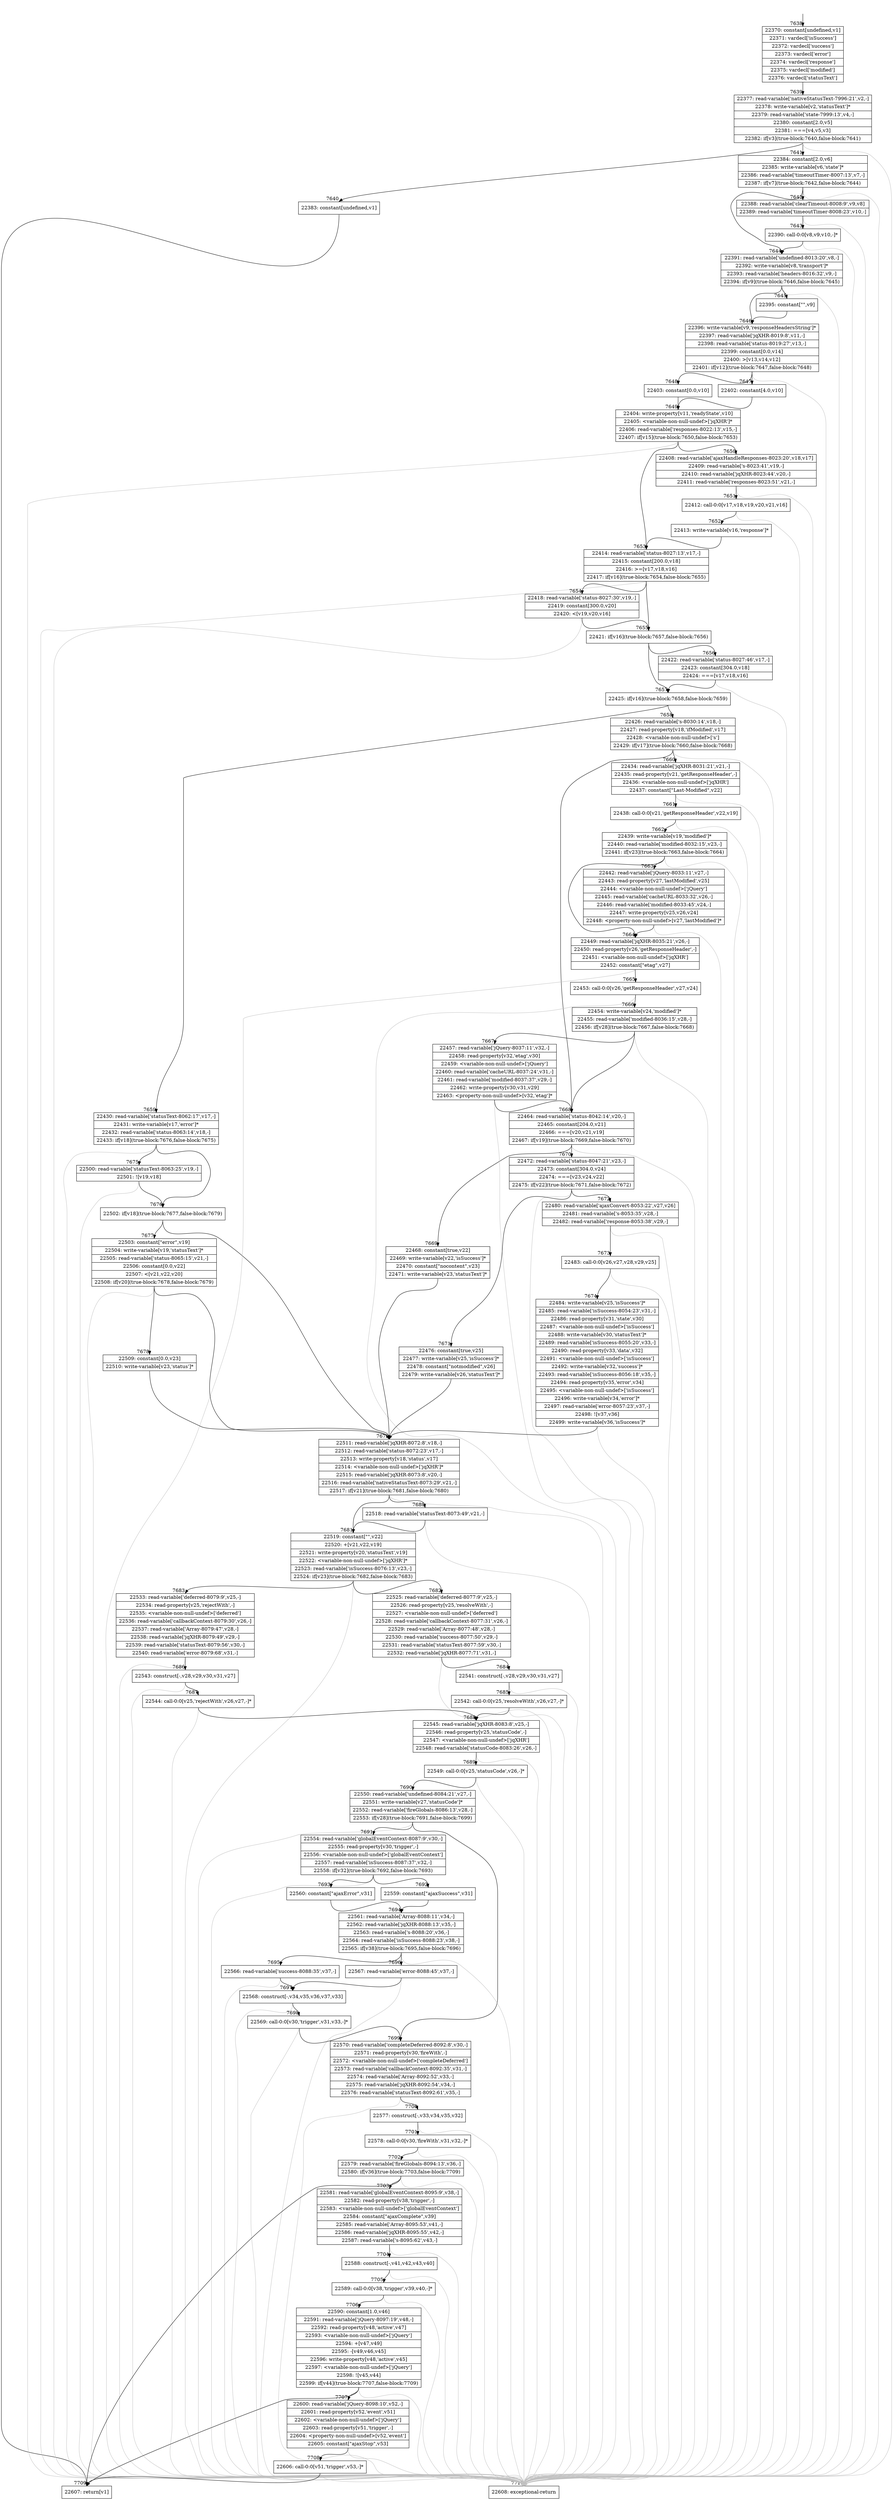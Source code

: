 digraph {
rankdir="TD"
BB_entry489[shape=none,label=""];
BB_entry489 -> BB7638 [tailport=s, headport=n, headlabel="    7638"]
BB7638 [shape=record label="{22370: constant[undefined,v1]|22371: vardecl['isSuccess']|22372: vardecl['success']|22373: vardecl['error']|22374: vardecl['response']|22375: vardecl['modified']|22376: vardecl['statusText']}" ] 
BB7638 -> BB7639 [tailport=s, headport=n, headlabel="      7639"]
BB7639 [shape=record label="{22377: read-variable['nativeStatusText-7996:21',v2,-]|22378: write-variable[v2,'statusText']*|22379: read-variable['state-7999:13',v4,-]|22380: constant[2.0,v5]|22381: ===[v4,v5,v3]|22382: if[v3](true-block:7640,false-block:7641)}" ] 
BB7639 -> BB7640 [tailport=s, headport=n, headlabel="      7640"]
BB7639 -> BB7641 [tailport=s, headport=n, headlabel="      7641"]
BB7639 -> BB7710 [tailport=s, headport=n, color=gray, headlabel="      7710"]
BB7640 [shape=record label="{22383: constant[undefined,v1]}" ] 
BB7640 -> BB7709 [tailport=s, headport=n, headlabel="      7709"]
BB7641 [shape=record label="{22384: constant[2.0,v6]|22385: write-variable[v6,'state']*|22386: read-variable['timeoutTimer-8007:13',v7,-]|22387: if[v7](true-block:7642,false-block:7644)}" ] 
BB7641 -> BB7642 [tailport=s, headport=n, headlabel="      7642"]
BB7641 -> BB7644 [tailport=s, headport=n, headlabel="      7644"]
BB7641 -> BB7710 [tailport=s, headport=n, color=gray]
BB7642 [shape=record label="{22388: read-variable['clearTimeout-8008:9',v9,v8]|22389: read-variable['timeoutTimer-8008:23',v10,-]}" ] 
BB7642 -> BB7643 [tailport=s, headport=n, headlabel="      7643"]
BB7642 -> BB7710 [tailport=s, headport=n, color=gray]
BB7643 [shape=record label="{22390: call-0:0[v8,v9,v10,-]*}" ] 
BB7643 -> BB7644 [tailport=s, headport=n]
BB7643 -> BB7710 [tailport=s, headport=n, color=gray]
BB7644 [shape=record label="{22391: read-variable['undefined-8013:20',v8,-]|22392: write-variable[v8,'transport']*|22393: read-variable['headers-8016:32',v9,-]|22394: if[v9](true-block:7646,false-block:7645)}" ] 
BB7644 -> BB7646 [tailport=s, headport=n, headlabel="      7646"]
BB7644 -> BB7645 [tailport=s, headport=n, headlabel="      7645"]
BB7644 -> BB7710 [tailport=s, headport=n, color=gray]
BB7645 [shape=record label="{22395: constant[\"\",v9]}" ] 
BB7645 -> BB7646 [tailport=s, headport=n]
BB7646 [shape=record label="{22396: write-variable[v9,'responseHeadersString']*|22397: read-variable['jqXHR-8019:8',v11,-]|22398: read-variable['status-8019:27',v13,-]|22399: constant[0.0,v14]|22400: \>[v13,v14,v12]|22401: if[v12](true-block:7647,false-block:7648)}" ] 
BB7646 -> BB7647 [tailport=s, headport=n, headlabel="      7647"]
BB7646 -> BB7648 [tailport=s, headport=n, headlabel="      7648"]
BB7646 -> BB7710 [tailport=s, headport=n, color=gray]
BB7647 [shape=record label="{22402: constant[4.0,v10]}" ] 
BB7647 -> BB7649 [tailport=s, headport=n, headlabel="      7649"]
BB7648 [shape=record label="{22403: constant[0.0,v10]}" ] 
BB7648 -> BB7649 [tailport=s, headport=n]
BB7649 [shape=record label="{22404: write-property[v11,'readyState',v10]|22405: \<variable-non-null-undef\>['jqXHR']*|22406: read-variable['responses-8022:13',v15,-]|22407: if[v15](true-block:7650,false-block:7653)}" ] 
BB7649 -> BB7650 [tailport=s, headport=n, headlabel="      7650"]
BB7649 -> BB7653 [tailport=s, headport=n, headlabel="      7653"]
BB7649 -> BB7710 [tailport=s, headport=n, color=gray]
BB7650 [shape=record label="{22408: read-variable['ajaxHandleResponses-8023:20',v18,v17]|22409: read-variable['s-8023:41',v19,-]|22410: read-variable['jqXHR-8023:44',v20,-]|22411: read-variable['responses-8023:51',v21,-]}" ] 
BB7650 -> BB7651 [tailport=s, headport=n, headlabel="      7651"]
BB7650 -> BB7710 [tailport=s, headport=n, color=gray]
BB7651 [shape=record label="{22412: call-0:0[v17,v18,v19,v20,v21,v16]}" ] 
BB7651 -> BB7652 [tailport=s, headport=n, headlabel="      7652"]
BB7651 -> BB7710 [tailport=s, headport=n, color=gray]
BB7652 [shape=record label="{22413: write-variable[v16,'response']*}" ] 
BB7652 -> BB7653 [tailport=s, headport=n]
BB7653 [shape=record label="{22414: read-variable['status-8027:13',v17,-]|22415: constant[200.0,v18]|22416: \>=[v17,v18,v16]|22417: if[v16](true-block:7654,false-block:7655)}" ] 
BB7653 -> BB7655 [tailport=s, headport=n, headlabel="      7655"]
BB7653 -> BB7654 [tailport=s, headport=n, headlabel="      7654"]
BB7653 -> BB7710 [tailport=s, headport=n, color=gray]
BB7654 [shape=record label="{22418: read-variable['status-8027:30',v19,-]|22419: constant[300.0,v20]|22420: \<[v19,v20,v16]}" ] 
BB7654 -> BB7655 [tailport=s, headport=n]
BB7654 -> BB7710 [tailport=s, headport=n, color=gray]
BB7655 [shape=record label="{22421: if[v16](true-block:7657,false-block:7656)}" ] 
BB7655 -> BB7657 [tailport=s, headport=n, headlabel="      7657"]
BB7655 -> BB7656 [tailport=s, headport=n, headlabel="      7656"]
BB7656 [shape=record label="{22422: read-variable['status-8027:46',v17,-]|22423: constant[304.0,v18]|22424: ===[v17,v18,v16]}" ] 
BB7656 -> BB7657 [tailport=s, headport=n]
BB7656 -> BB7710 [tailport=s, headport=n, color=gray]
BB7657 [shape=record label="{22425: if[v16](true-block:7658,false-block:7659)}" ] 
BB7657 -> BB7658 [tailport=s, headport=n, headlabel="      7658"]
BB7657 -> BB7659 [tailport=s, headport=n, headlabel="      7659"]
BB7658 [shape=record label="{22426: read-variable['s-8030:14',v18,-]|22427: read-property[v18,'ifModified',v17]|22428: \<variable-non-null-undef\>['s']|22429: if[v17](true-block:7660,false-block:7668)}" ] 
BB7658 -> BB7660 [tailport=s, headport=n, headlabel="      7660"]
BB7658 -> BB7668 [tailport=s, headport=n, headlabel="      7668"]
BB7658 -> BB7710 [tailport=s, headport=n, color=gray]
BB7659 [shape=record label="{22430: read-variable['statusText-8062:17',v17,-]|22431: write-variable[v17,'error']*|22432: read-variable['status-8063:14',v18,-]|22433: if[v18](true-block:7676,false-block:7675)}" ] 
BB7659 -> BB7676 [tailport=s, headport=n, headlabel="      7676"]
BB7659 -> BB7675 [tailport=s, headport=n, headlabel="      7675"]
BB7659 -> BB7710 [tailport=s, headport=n, color=gray]
BB7660 [shape=record label="{22434: read-variable['jqXHR-8031:21',v21,-]|22435: read-property[v21,'getResponseHeader',-]|22436: \<variable-non-null-undef\>['jqXHR']|22437: constant[\"Last-Modified\",v22]}" ] 
BB7660 -> BB7661 [tailport=s, headport=n, headlabel="      7661"]
BB7660 -> BB7710 [tailport=s, headport=n, color=gray]
BB7661 [shape=record label="{22438: call-0:0[v21,'getResponseHeader',v22,v19]}" ] 
BB7661 -> BB7662 [tailport=s, headport=n, headlabel="      7662"]
BB7661 -> BB7710 [tailport=s, headport=n, color=gray]
BB7662 [shape=record label="{22439: write-variable[v19,'modified']*|22440: read-variable['modified-8032:15',v23,-]|22441: if[v23](true-block:7663,false-block:7664)}" ] 
BB7662 -> BB7663 [tailport=s, headport=n, headlabel="      7663"]
BB7662 -> BB7664 [tailport=s, headport=n, headlabel="      7664"]
BB7662 -> BB7710 [tailport=s, headport=n, color=gray]
BB7663 [shape=record label="{22442: read-variable['jQuery-8033:11',v27,-]|22443: read-property[v27,'lastModified',v25]|22444: \<variable-non-null-undef\>['jQuery']|22445: read-variable['cacheURL-8033:32',v26,-]|22446: read-variable['modified-8033:45',v24,-]|22447: write-property[v25,v26,v24]|22448: \<property-non-null-undef\>[v27,'lastModified']*}" ] 
BB7663 -> BB7664 [tailport=s, headport=n]
BB7663 -> BB7710 [tailport=s, headport=n, color=gray]
BB7664 [shape=record label="{22449: read-variable['jqXHR-8035:21',v26,-]|22450: read-property[v26,'getResponseHeader',-]|22451: \<variable-non-null-undef\>['jqXHR']|22452: constant[\"etag\",v27]}" ] 
BB7664 -> BB7665 [tailport=s, headport=n, headlabel="      7665"]
BB7664 -> BB7710 [tailport=s, headport=n, color=gray]
BB7665 [shape=record label="{22453: call-0:0[v26,'getResponseHeader',v27,v24]}" ] 
BB7665 -> BB7666 [tailport=s, headport=n, headlabel="      7666"]
BB7665 -> BB7710 [tailport=s, headport=n, color=gray]
BB7666 [shape=record label="{22454: write-variable[v24,'modified']*|22455: read-variable['modified-8036:15',v28,-]|22456: if[v28](true-block:7667,false-block:7668)}" ] 
BB7666 -> BB7667 [tailport=s, headport=n, headlabel="      7667"]
BB7666 -> BB7668 [tailport=s, headport=n]
BB7666 -> BB7710 [tailport=s, headport=n, color=gray]
BB7667 [shape=record label="{22457: read-variable['jQuery-8037:11',v32,-]|22458: read-property[v32,'etag',v30]|22459: \<variable-non-null-undef\>['jQuery']|22460: read-variable['cacheURL-8037:24',v31,-]|22461: read-variable['modified-8037:37',v29,-]|22462: write-property[v30,v31,v29]|22463: \<property-non-null-undef\>[v32,'etag']*}" ] 
BB7667 -> BB7668 [tailport=s, headport=n]
BB7667 -> BB7710 [tailport=s, headport=n, color=gray]
BB7668 [shape=record label="{22464: read-variable['status-8042:14',v20,-]|22465: constant[204.0,v21]|22466: ===[v20,v21,v19]|22467: if[v19](true-block:7669,false-block:7670)}" ] 
BB7668 -> BB7669 [tailport=s, headport=n, headlabel="      7669"]
BB7668 -> BB7670 [tailport=s, headport=n, headlabel="      7670"]
BB7668 -> BB7710 [tailport=s, headport=n, color=gray]
BB7669 [shape=record label="{22468: constant[true,v22]|22469: write-variable[v22,'isSuccess']*|22470: constant[\"nocontent\",v23]|22471: write-variable[v23,'statusText']*}" ] 
BB7669 -> BB7679 [tailport=s, headport=n, headlabel="      7679"]
BB7670 [shape=record label="{22472: read-variable['status-8047:21',v23,-]|22473: constant[304.0,v24]|22474: ===[v23,v24,v22]|22475: if[v22](true-block:7671,false-block:7672)}" ] 
BB7670 -> BB7671 [tailport=s, headport=n, headlabel="      7671"]
BB7670 -> BB7672 [tailport=s, headport=n, headlabel="      7672"]
BB7670 -> BB7710 [tailport=s, headport=n, color=gray]
BB7671 [shape=record label="{22476: constant[true,v25]|22477: write-variable[v25,'isSuccess']*|22478: constant[\"notmodified\",v26]|22479: write-variable[v26,'statusText']*}" ] 
BB7671 -> BB7679 [tailport=s, headport=n]
BB7672 [shape=record label="{22480: read-variable['ajaxConvert-8053:22',v27,v26]|22481: read-variable['s-8053:35',v28,-]|22482: read-variable['response-8053:38',v29,-]}" ] 
BB7672 -> BB7673 [tailport=s, headport=n, headlabel="      7673"]
BB7672 -> BB7710 [tailport=s, headport=n, color=gray]
BB7673 [shape=record label="{22483: call-0:0[v26,v27,v28,v29,v25]}" ] 
BB7673 -> BB7674 [tailport=s, headport=n, headlabel="      7674"]
BB7673 -> BB7710 [tailport=s, headport=n, color=gray]
BB7674 [shape=record label="{22484: write-variable[v25,'isSuccess']*|22485: read-variable['isSuccess-8054:23',v31,-]|22486: read-property[v31,'state',v30]|22487: \<variable-non-null-undef\>['isSuccess']|22488: write-variable[v30,'statusText']*|22489: read-variable['isSuccess-8055:20',v33,-]|22490: read-property[v33,'data',v32]|22491: \<variable-non-null-undef\>['isSuccess']|22492: write-variable[v32,'success']*|22493: read-variable['isSuccess-8056:18',v35,-]|22494: read-property[v35,'error',v34]|22495: \<variable-non-null-undef\>['isSuccess']|22496: write-variable[v34,'error']*|22497: read-variable['error-8057:23',v37,-]|22498: ![v37,v36]|22499: write-variable[v36,'isSuccess']*}" ] 
BB7674 -> BB7679 [tailport=s, headport=n]
BB7674 -> BB7710 [tailport=s, headport=n, color=gray]
BB7675 [shape=record label="{22500: read-variable['statusText-8063:25',v19,-]|22501: ![v19,v18]}" ] 
BB7675 -> BB7676 [tailport=s, headport=n]
BB7675 -> BB7710 [tailport=s, headport=n, color=gray]
BB7676 [shape=record label="{22502: if[v18](true-block:7677,false-block:7679)}" ] 
BB7676 -> BB7677 [tailport=s, headport=n, headlabel="      7677"]
BB7676 -> BB7679 [tailport=s, headport=n]
BB7677 [shape=record label="{22503: constant[\"error\",v19]|22504: write-variable[v19,'statusText']*|22505: read-variable['status-8065:15',v21,-]|22506: constant[0.0,v22]|22507: \<[v21,v22,v20]|22508: if[v20](true-block:7678,false-block:7679)}" ] 
BB7677 -> BB7678 [tailport=s, headport=n, headlabel="      7678"]
BB7677 -> BB7679 [tailport=s, headport=n]
BB7677 -> BB7710 [tailport=s, headport=n, color=gray]
BB7678 [shape=record label="{22509: constant[0.0,v23]|22510: write-variable[v23,'status']*}" ] 
BB7678 -> BB7679 [tailport=s, headport=n]
BB7679 [shape=record label="{22511: read-variable['jqXHR-8072:8',v18,-]|22512: read-variable['status-8072:23',v17,-]|22513: write-property[v18,'status',v17]|22514: \<variable-non-null-undef\>['jqXHR']*|22515: read-variable['jqXHR-8073:8',v20,-]|22516: read-variable['nativeStatusText-8073:29',v21,-]|22517: if[v21](true-block:7681,false-block:7680)}" ] 
BB7679 -> BB7681 [tailport=s, headport=n, headlabel="      7681"]
BB7679 -> BB7680 [tailport=s, headport=n, headlabel="      7680"]
BB7679 -> BB7710 [tailport=s, headport=n, color=gray]
BB7680 [shape=record label="{22518: read-variable['statusText-8073:49',v21,-]}" ] 
BB7680 -> BB7681 [tailport=s, headport=n]
BB7680 -> BB7710 [tailport=s, headport=n, color=gray]
BB7681 [shape=record label="{22519: constant[\"\",v22]|22520: +[v21,v22,v19]|22521: write-property[v20,'statusText',v19]|22522: \<variable-non-null-undef\>['jqXHR']*|22523: read-variable['isSuccess-8076:13',v23,-]|22524: if[v23](true-block:7682,false-block:7683)}" ] 
BB7681 -> BB7682 [tailport=s, headport=n, headlabel="      7682"]
BB7681 -> BB7683 [tailport=s, headport=n, headlabel="      7683"]
BB7681 -> BB7710 [tailport=s, headport=n, color=gray]
BB7682 [shape=record label="{22525: read-variable['deferred-8077:9',v25,-]|22526: read-property[v25,'resolveWith',-]|22527: \<variable-non-null-undef\>['deferred']|22528: read-variable['callbackContext-8077:31',v26,-]|22529: read-variable['Array-8077:48',v28,-]|22530: read-variable['success-8077:50',v29,-]|22531: read-variable['statusText-8077:59',v30,-]|22532: read-variable['jqXHR-8077:71',v31,-]}" ] 
BB7682 -> BB7684 [tailport=s, headport=n, headlabel="      7684"]
BB7682 -> BB7710 [tailport=s, headport=n, color=gray]
BB7683 [shape=record label="{22533: read-variable['deferred-8079:9',v25,-]|22534: read-property[v25,'rejectWith',-]|22535: \<variable-non-null-undef\>['deferred']|22536: read-variable['callbackContext-8079:30',v26,-]|22537: read-variable['Array-8079:47',v28,-]|22538: read-variable['jqXHR-8079:49',v29,-]|22539: read-variable['statusText-8079:56',v30,-]|22540: read-variable['error-8079:68',v31,-]}" ] 
BB7683 -> BB7686 [tailport=s, headport=n, headlabel="      7686"]
BB7683 -> BB7710 [tailport=s, headport=n, color=gray]
BB7684 [shape=record label="{22541: construct[-,v28,v29,v30,v31,v27]}" ] 
BB7684 -> BB7685 [tailport=s, headport=n, headlabel="      7685"]
BB7684 -> BB7710 [tailport=s, headport=n, color=gray]
BB7685 [shape=record label="{22542: call-0:0[v25,'resolveWith',v26,v27,-]*}" ] 
BB7685 -> BB7688 [tailport=s, headport=n, headlabel="      7688"]
BB7685 -> BB7710 [tailport=s, headport=n, color=gray]
BB7686 [shape=record label="{22543: construct[-,v28,v29,v30,v31,v27]}" ] 
BB7686 -> BB7687 [tailport=s, headport=n, headlabel="      7687"]
BB7686 -> BB7710 [tailport=s, headport=n, color=gray]
BB7687 [shape=record label="{22544: call-0:0[v25,'rejectWith',v26,v27,-]*}" ] 
BB7687 -> BB7688 [tailport=s, headport=n]
BB7687 -> BB7710 [tailport=s, headport=n, color=gray]
BB7688 [shape=record label="{22545: read-variable['jqXHR-8083:8',v25,-]|22546: read-property[v25,'statusCode',-]|22547: \<variable-non-null-undef\>['jqXHR']|22548: read-variable['statusCode-8083:26',v26,-]}" ] 
BB7688 -> BB7689 [tailport=s, headport=n, headlabel="      7689"]
BB7688 -> BB7710 [tailport=s, headport=n, color=gray]
BB7689 [shape=record label="{22549: call-0:0[v25,'statusCode',v26,-]*}" ] 
BB7689 -> BB7690 [tailport=s, headport=n, headlabel="      7690"]
BB7689 -> BB7710 [tailport=s, headport=n, color=gray]
BB7690 [shape=record label="{22550: read-variable['undefined-8084:21',v27,-]|22551: write-variable[v27,'statusCode']*|22552: read-variable['fireGlobals-8086:13',v28,-]|22553: if[v28](true-block:7691,false-block:7699)}" ] 
BB7690 -> BB7691 [tailport=s, headport=n, headlabel="      7691"]
BB7690 -> BB7699 [tailport=s, headport=n, headlabel="      7699"]
BB7690 -> BB7710 [tailport=s, headport=n, color=gray]
BB7691 [shape=record label="{22554: read-variable['globalEventContext-8087:9',v30,-]|22555: read-property[v30,'trigger',-]|22556: \<variable-non-null-undef\>['globalEventContext']|22557: read-variable['isSuccess-8087:37',v32,-]|22558: if[v32](true-block:7692,false-block:7693)}" ] 
BB7691 -> BB7692 [tailport=s, headport=n, headlabel="      7692"]
BB7691 -> BB7693 [tailport=s, headport=n, headlabel="      7693"]
BB7691 -> BB7710 [tailport=s, headport=n, color=gray]
BB7692 [shape=record label="{22559: constant[\"ajaxSuccess\",v31]}" ] 
BB7692 -> BB7694 [tailport=s, headport=n, headlabel="      7694"]
BB7693 [shape=record label="{22560: constant[\"ajaxError\",v31]}" ] 
BB7693 -> BB7694 [tailport=s, headport=n]
BB7694 [shape=record label="{22561: read-variable['Array-8088:11',v34,-]|22562: read-variable['jqXHR-8088:13',v35,-]|22563: read-variable['s-8088:20',v36,-]|22564: read-variable['isSuccess-8088:23',v38,-]|22565: if[v38](true-block:7695,false-block:7696)}" ] 
BB7694 -> BB7695 [tailport=s, headport=n, headlabel="      7695"]
BB7694 -> BB7696 [tailport=s, headport=n, headlabel="      7696"]
BB7694 -> BB7710 [tailport=s, headport=n, color=gray]
BB7695 [shape=record label="{22566: read-variable['success-8088:35',v37,-]}" ] 
BB7695 -> BB7697 [tailport=s, headport=n, headlabel="      7697"]
BB7695 -> BB7710 [tailport=s, headport=n, color=gray]
BB7696 [shape=record label="{22567: read-variable['error-8088:45',v37,-]}" ] 
BB7696 -> BB7697 [tailport=s, headport=n]
BB7696 -> BB7710 [tailport=s, headport=n, color=gray]
BB7697 [shape=record label="{22568: construct[-,v34,v35,v36,v37,v33]}" ] 
BB7697 -> BB7698 [tailport=s, headport=n, headlabel="      7698"]
BB7697 -> BB7710 [tailport=s, headport=n, color=gray]
BB7698 [shape=record label="{22569: call-0:0[v30,'trigger',v31,v33,-]*}" ] 
BB7698 -> BB7699 [tailport=s, headport=n]
BB7698 -> BB7710 [tailport=s, headport=n, color=gray]
BB7699 [shape=record label="{22570: read-variable['completeDeferred-8092:8',v30,-]|22571: read-property[v30,'fireWith',-]|22572: \<variable-non-null-undef\>['completeDeferred']|22573: read-variable['callbackContext-8092:35',v31,-]|22574: read-variable['Array-8092:52',v33,-]|22575: read-variable['jqXHR-8092:54',v34,-]|22576: read-variable['statusText-8092:61',v35,-]}" ] 
BB7699 -> BB7700 [tailport=s, headport=n, headlabel="      7700"]
BB7699 -> BB7710 [tailport=s, headport=n, color=gray]
BB7700 [shape=record label="{22577: construct[-,v33,v34,v35,v32]}" ] 
BB7700 -> BB7701 [tailport=s, headport=n, headlabel="      7701"]
BB7700 -> BB7710 [tailport=s, headport=n, color=gray]
BB7701 [shape=record label="{22578: call-0:0[v30,'fireWith',v31,v32,-]*}" ] 
BB7701 -> BB7702 [tailport=s, headport=n, headlabel="      7702"]
BB7701 -> BB7710 [tailport=s, headport=n, color=gray]
BB7702 [shape=record label="{22579: read-variable['fireGlobals-8094:13',v36,-]|22580: if[v36](true-block:7703,false-block:7709)}" ] 
BB7702 -> BB7703 [tailport=s, headport=n, headlabel="      7703"]
BB7702 -> BB7709 [tailport=s, headport=n]
BB7702 -> BB7710 [tailport=s, headport=n, color=gray]
BB7703 [shape=record label="{22581: read-variable['globalEventContext-8095:9',v38,-]|22582: read-property[v38,'trigger',-]|22583: \<variable-non-null-undef\>['globalEventContext']|22584: constant[\"ajaxComplete\",v39]|22585: read-variable['Array-8095:53',v41,-]|22586: read-variable['jqXHR-8095:55',v42,-]|22587: read-variable['s-8095:62',v43,-]}" ] 
BB7703 -> BB7704 [tailport=s, headport=n, headlabel="      7704"]
BB7703 -> BB7710 [tailport=s, headport=n, color=gray]
BB7704 [shape=record label="{22588: construct[-,v41,v42,v43,v40]}" ] 
BB7704 -> BB7705 [tailport=s, headport=n, headlabel="      7705"]
BB7704 -> BB7710 [tailport=s, headport=n, color=gray]
BB7705 [shape=record label="{22589: call-0:0[v38,'trigger',v39,v40,-]*}" ] 
BB7705 -> BB7706 [tailport=s, headport=n, headlabel="      7706"]
BB7705 -> BB7710 [tailport=s, headport=n, color=gray]
BB7706 [shape=record label="{22590: constant[1.0,v46]|22591: read-variable['jQuery-8097:19',v48,-]|22592: read-property[v48,'active',v47]|22593: \<variable-non-null-undef\>['jQuery']|22594: +[v47,v49]|22595: -[v49,v46,v45]|22596: write-property[v48,'active',v45]|22597: \<variable-non-null-undef\>['jQuery']|22598: ![v45,v44]|22599: if[v44](true-block:7707,false-block:7709)}" ] 
BB7706 -> BB7707 [tailport=s, headport=n, headlabel="      7707"]
BB7706 -> BB7709 [tailport=s, headport=n]
BB7706 -> BB7710 [tailport=s, headport=n, color=gray]
BB7707 [shape=record label="{22600: read-variable['jQuery-8098:10',v52,-]|22601: read-property[v52,'event',v51]|22602: \<variable-non-null-undef\>['jQuery']|22603: read-property[v51,'trigger',-]|22604: \<property-non-null-undef\>[v52,'event']|22605: constant[\"ajaxStop\",v53]}" ] 
BB7707 -> BB7708 [tailport=s, headport=n, headlabel="      7708"]
BB7707 -> BB7710 [tailport=s, headport=n, color=gray]
BB7708 [shape=record label="{22606: call-0:0[v51,'trigger',v53,-]*}" ] 
BB7708 -> BB7709 [tailport=s, headport=n]
BB7708 -> BB7710 [tailport=s, headport=n, color=gray]
BB7709 [shape=record label="{22607: return[v1]}" ] 
BB7710 [shape=record label="{22608: exceptional-return}" ] 
}
